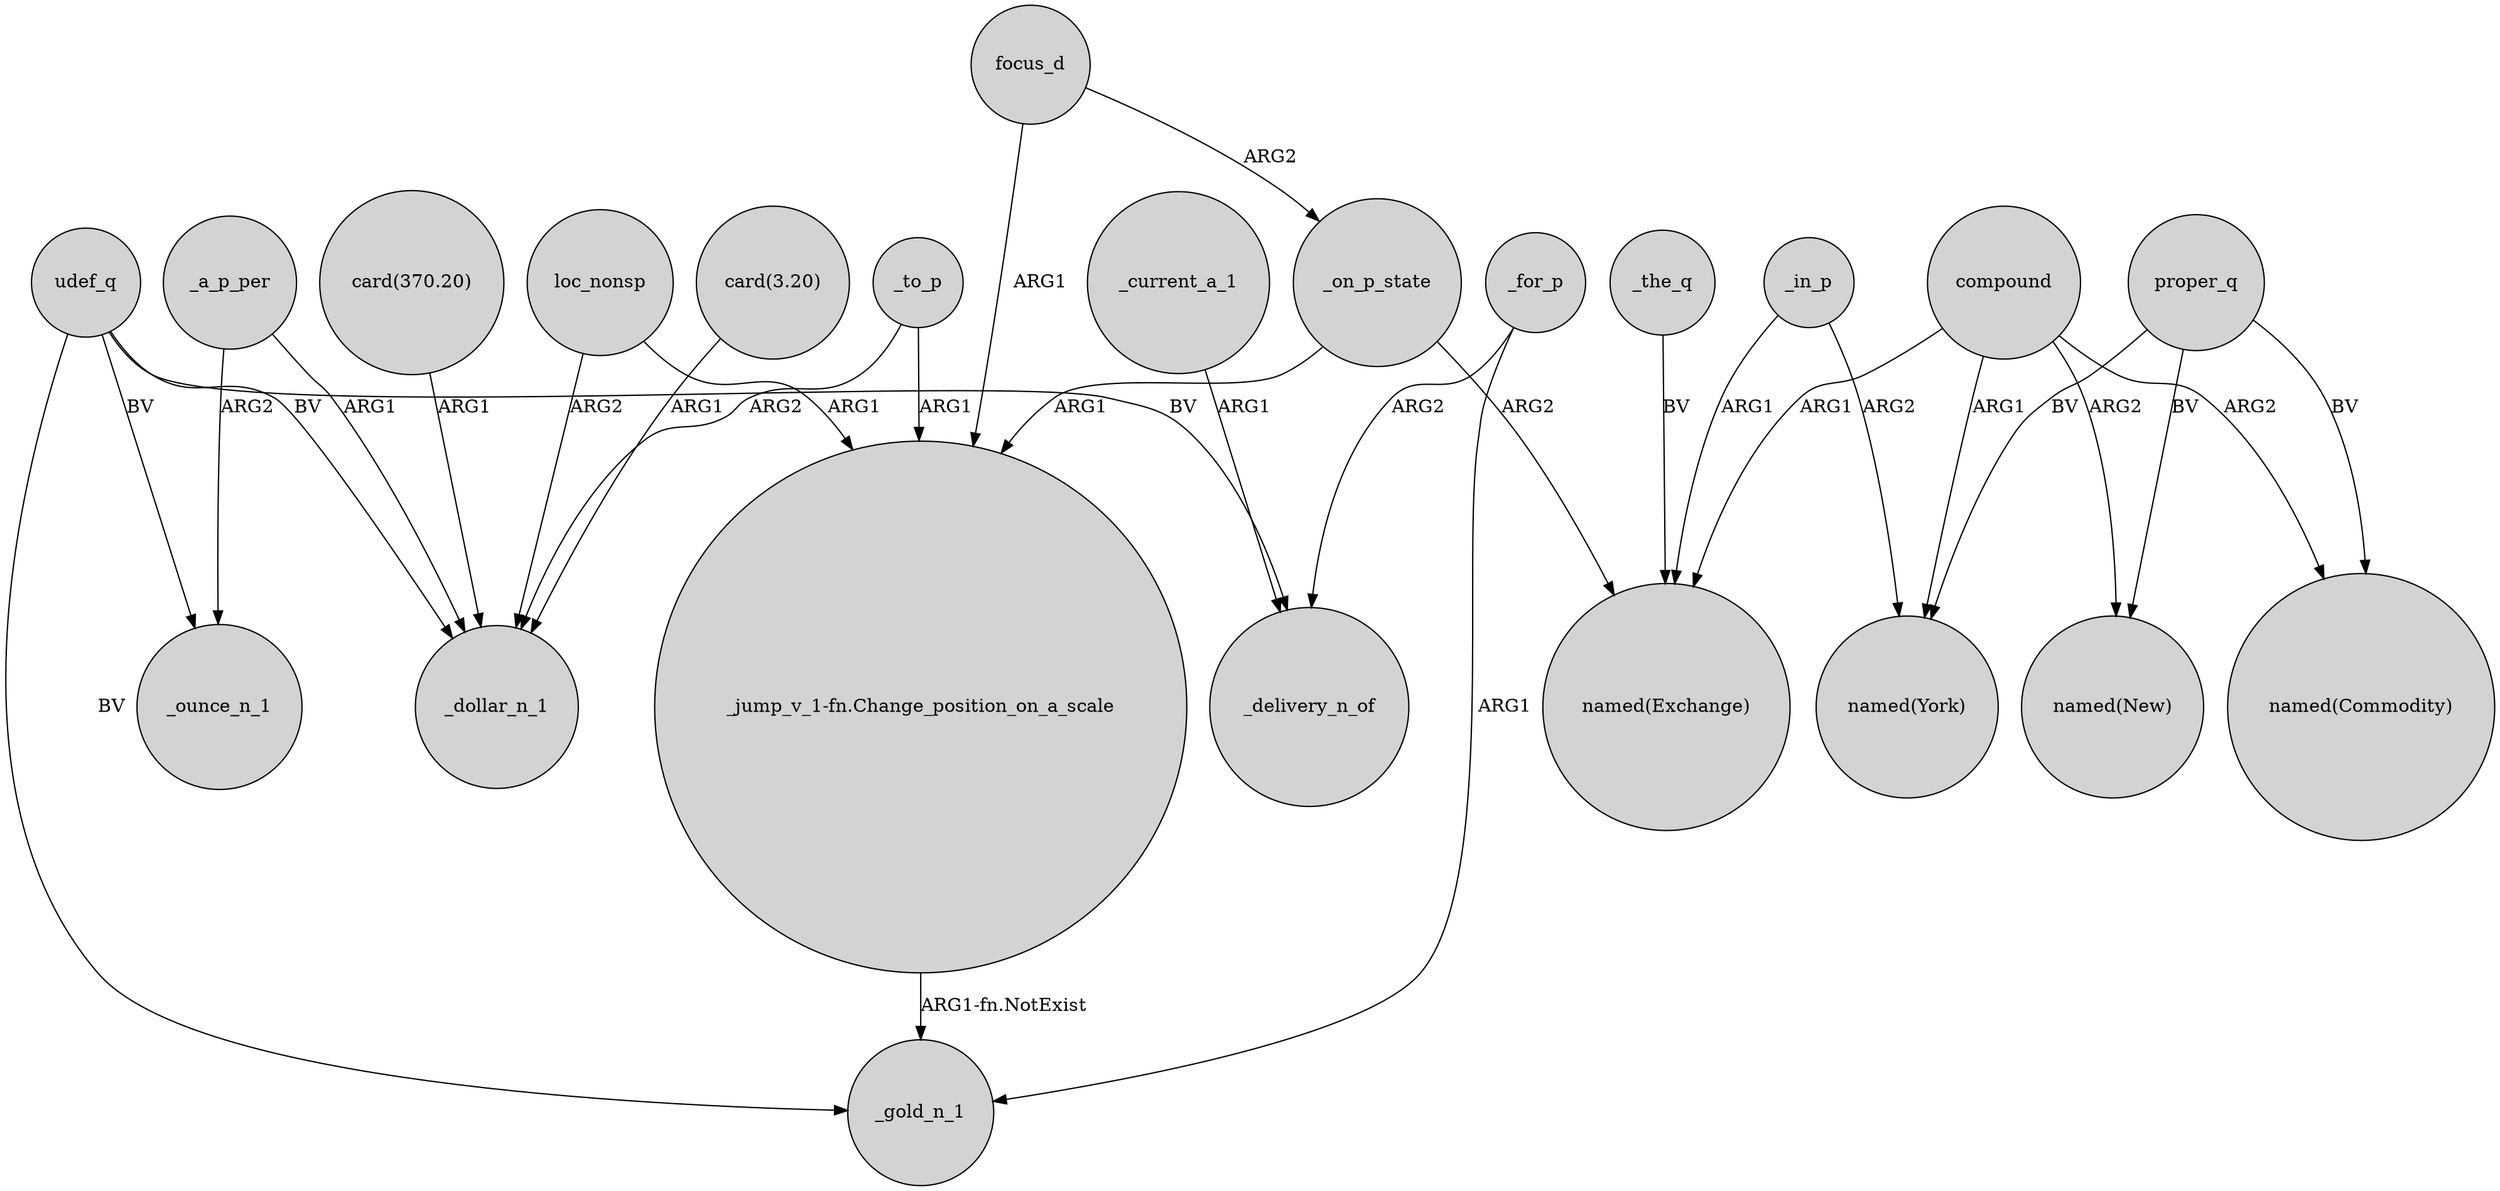 digraph {
	node [shape=circle style=filled]
	_on_p_state -> "_jump_v_1-fn.Change_position_on_a_scale" [label=ARG1]
	compound -> "named(New)" [label=ARG2]
	_to_p -> _dollar_n_1 [label=ARG2]
	_to_p -> "_jump_v_1-fn.Change_position_on_a_scale" [label=ARG1]
	proper_q -> "named(New)" [label=BV]
	focus_d -> _on_p_state [label=ARG2]
	udef_q -> _delivery_n_of [label=BV]
	"_jump_v_1-fn.Change_position_on_a_scale" -> _gold_n_1 [label="ARG1-fn.NotExist"]
	_the_q -> "named(Exchange)" [label=BV]
	udef_q -> _ounce_n_1 [label=BV]
	loc_nonsp -> _dollar_n_1 [label=ARG2]
	_in_p -> "named(Exchange)" [label=ARG1]
	_on_p_state -> "named(Exchange)" [label=ARG2]
	compound -> "named(Commodity)" [label=ARG2]
	_a_p_per -> _dollar_n_1 [label=ARG1]
	_a_p_per -> _ounce_n_1 [label=ARG2]
	compound -> "named(York)" [label=ARG1]
	udef_q -> _gold_n_1 [label=BV]
	_for_p -> _delivery_n_of [label=ARG2]
	compound -> "named(Exchange)" [label=ARG1]
	_in_p -> "named(York)" [label=ARG2]
	"card(370.20)" -> _dollar_n_1 [label=ARG1]
	_current_a_1 -> _delivery_n_of [label=ARG1]
	_for_p -> _gold_n_1 [label=ARG1]
	proper_q -> "named(York)" [label=BV]
	proper_q -> "named(Commodity)" [label=BV]
	"card(3.20)" -> _dollar_n_1 [label=ARG1]
	udef_q -> _dollar_n_1 [label=BV]
	loc_nonsp -> "_jump_v_1-fn.Change_position_on_a_scale" [label=ARG1]
	focus_d -> "_jump_v_1-fn.Change_position_on_a_scale" [label=ARG1]
}

